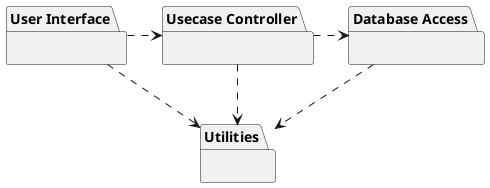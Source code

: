 @startuml

skinparam componentStyle uml2

package "User Interface" {
}

package "Usecase Controller" {
}

package "Database Access" {
}

package "Utilities" {
}

"User Interface" .> "Usecase Controller"
"Usecase Controller" .> "Database Access"
"User Interface" ..> "Utilities"
"Usecase Controller" ..> "Utilities"
"Database Access" ..> "Utilities"

@enduml